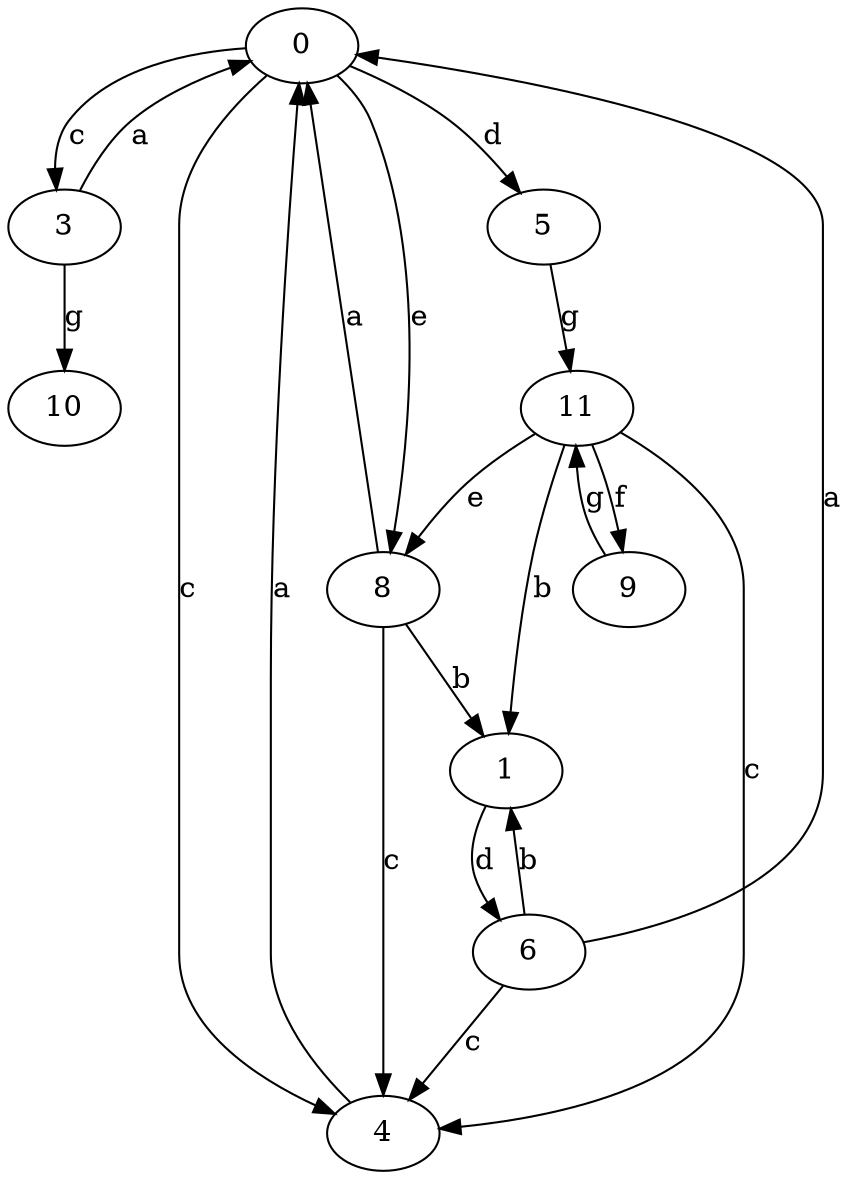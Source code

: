 strict digraph  {
0;
1;
3;
4;
5;
6;
8;
9;
10;
11;
0 -> 3  [label=c];
0 -> 4  [label=c];
0 -> 5  [label=d];
0 -> 8  [label=e];
1 -> 6  [label=d];
3 -> 0  [label=a];
3 -> 10  [label=g];
4 -> 0  [label=a];
5 -> 11  [label=g];
6 -> 0  [label=a];
6 -> 1  [label=b];
6 -> 4  [label=c];
8 -> 0  [label=a];
8 -> 1  [label=b];
8 -> 4  [label=c];
9 -> 11  [label=g];
11 -> 1  [label=b];
11 -> 4  [label=c];
11 -> 8  [label=e];
11 -> 9  [label=f];
}
